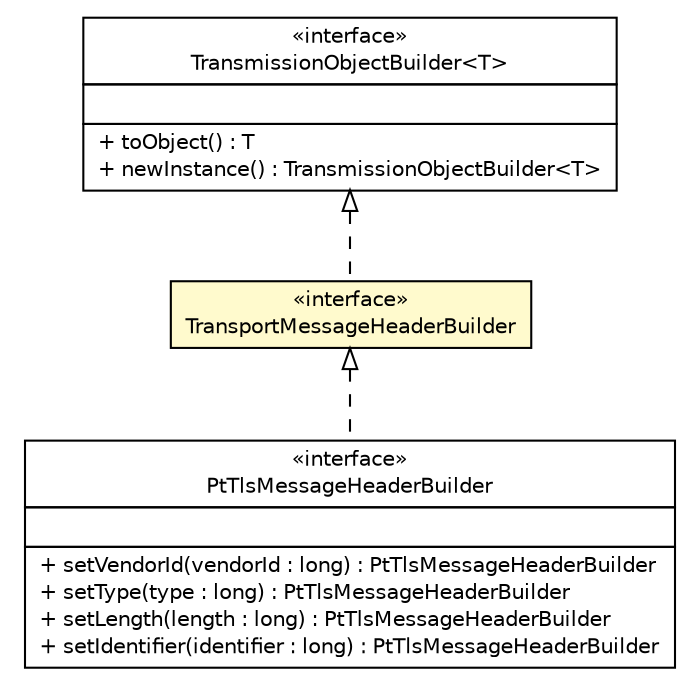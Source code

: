 #!/usr/local/bin/dot
#
# Class diagram 
# Generated by UMLGraph version R5_6 (http://www.umlgraph.org/)
#

digraph G {
	edge [fontname="Helvetica",fontsize=10,labelfontname="Helvetica",labelfontsize=10];
	node [fontname="Helvetica",fontsize=10,shape=plaintext];
	nodesep=0.25;
	ranksep=0.5;
	// de.hsbremen.tc.tnc.message.TransmissionObjectBuilder<T>
	c170856 [label=<<table title="de.hsbremen.tc.tnc.message.TransmissionObjectBuilder" border="0" cellborder="1" cellspacing="0" cellpadding="2" port="p" href="../../TransmissionObjectBuilder.html">
		<tr><td><table border="0" cellspacing="0" cellpadding="1">
<tr><td align="center" balign="center"> &#171;interface&#187; </td></tr>
<tr><td align="center" balign="center"> TransmissionObjectBuilder&lt;T&gt; </td></tr>
		</table></td></tr>
		<tr><td><table border="0" cellspacing="0" cellpadding="1">
<tr><td align="left" balign="left">  </td></tr>
		</table></td></tr>
		<tr><td><table border="0" cellspacing="0" cellpadding="1">
<tr><td align="left" balign="left"> + toObject() : T </td></tr>
<tr><td align="left" balign="left"> + newInstance() : TransmissionObjectBuilder&lt;T&gt; </td></tr>
		</table></td></tr>
		</table>>, URL="../../TransmissionObjectBuilder.html", fontname="Helvetica", fontcolor="black", fontsize=10.0];
	// de.hsbremen.tc.tnc.message.t.message.TransportMessageHeaderBuilder
	c170877 [label=<<table title="de.hsbremen.tc.tnc.message.t.message.TransportMessageHeaderBuilder" border="0" cellborder="1" cellspacing="0" cellpadding="2" port="p" bgcolor="lemonChiffon" href="./TransportMessageHeaderBuilder.html">
		<tr><td><table border="0" cellspacing="0" cellpadding="1">
<tr><td align="center" balign="center"> &#171;interface&#187; </td></tr>
<tr><td align="center" balign="center"> TransportMessageHeaderBuilder </td></tr>
		</table></td></tr>
		</table>>, URL="./TransportMessageHeaderBuilder.html", fontname="Helvetica", fontcolor="black", fontsize=10.0];
	// org.ietf.nea.pt.message.PtTlsMessageHeaderBuilder
	c170939 [label=<<table title="org.ietf.nea.pt.message.PtTlsMessageHeaderBuilder" border="0" cellborder="1" cellspacing="0" cellpadding="2" port="p" href="../../../../../../../org/ietf/nea/pt/message/PtTlsMessageHeaderBuilder.html">
		<tr><td><table border="0" cellspacing="0" cellpadding="1">
<tr><td align="center" balign="center"> &#171;interface&#187; </td></tr>
<tr><td align="center" balign="center"> PtTlsMessageHeaderBuilder </td></tr>
		</table></td></tr>
		<tr><td><table border="0" cellspacing="0" cellpadding="1">
<tr><td align="left" balign="left">  </td></tr>
		</table></td></tr>
		<tr><td><table border="0" cellspacing="0" cellpadding="1">
<tr><td align="left" balign="left"> + setVendorId(vendorId : long) : PtTlsMessageHeaderBuilder </td></tr>
<tr><td align="left" balign="left"> + setType(type : long) : PtTlsMessageHeaderBuilder </td></tr>
<tr><td align="left" balign="left"> + setLength(length : long) : PtTlsMessageHeaderBuilder </td></tr>
<tr><td align="left" balign="left"> + setIdentifier(identifier : long) : PtTlsMessageHeaderBuilder </td></tr>
		</table></td></tr>
		</table>>, URL="../../../../../../../org/ietf/nea/pt/message/PtTlsMessageHeaderBuilder.html", fontname="Helvetica", fontcolor="black", fontsize=10.0];
	//de.hsbremen.tc.tnc.message.t.message.TransportMessageHeaderBuilder implements de.hsbremen.tc.tnc.message.TransmissionObjectBuilder<T>
	c170856:p -> c170877:p [dir=back,arrowtail=empty,style=dashed];
	//org.ietf.nea.pt.message.PtTlsMessageHeaderBuilder implements de.hsbremen.tc.tnc.message.t.message.TransportMessageHeaderBuilder
	c170877:p -> c170939:p [dir=back,arrowtail=empty,style=dashed];
}

